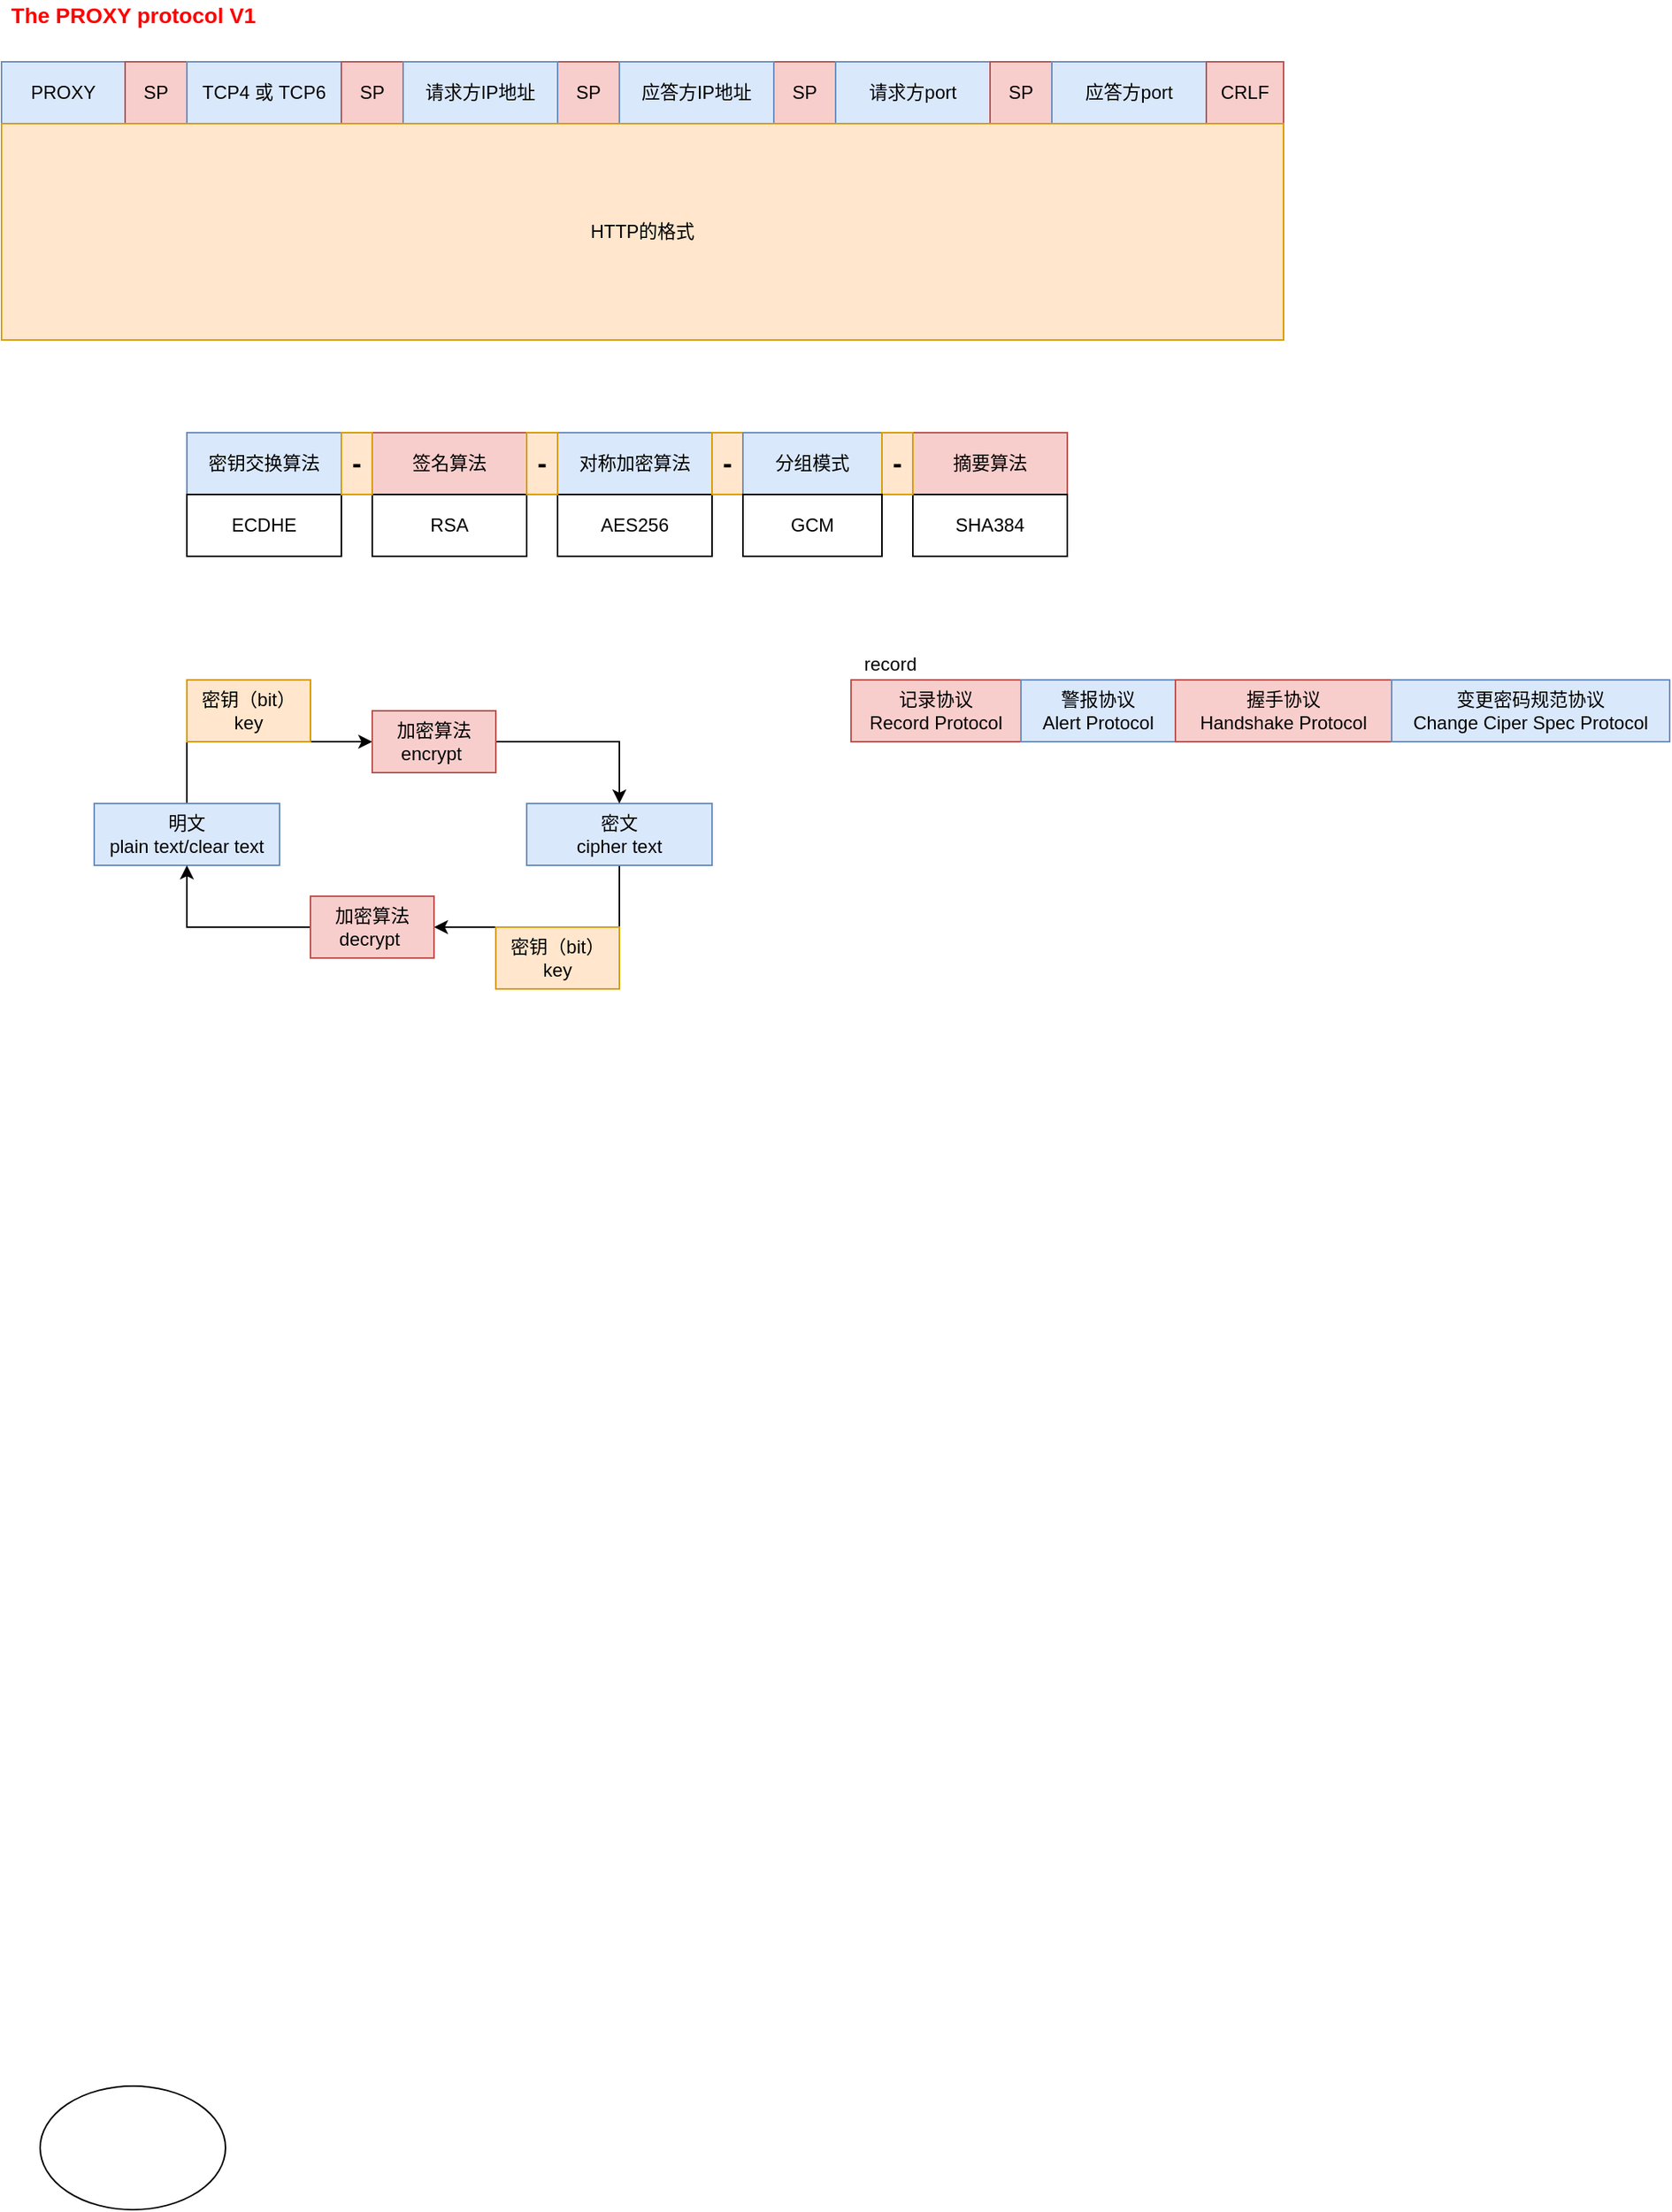 <mxfile version="14.7.3" type="github">
  <diagram id="BQ_XUraueQYO2NuGsHbD" name="第 1 页">
    <mxGraphModel dx="622" dy="577" grid="1" gridSize="10" guides="1" tooltips="1" connect="1" arrows="1" fold="1" page="1" pageScale="1" pageWidth="827" pageHeight="1169" math="0" shadow="0">
      <root>
        <mxCell id="0" />
        <mxCell id="1" parent="0" />
        <mxCell id="EOxAyNvZtww4RezJIQQF-5" value="PROXY" style="rounded=0;whiteSpace=wrap;html=1;fillColor=#dae8fc;strokeColor=#6c8ebf;" parent="1" vertex="1">
          <mxGeometry y="360" width="80" height="40" as="geometry" />
        </mxCell>
        <mxCell id="EOxAyNvZtww4RezJIQQF-6" value="SP" style="rounded=0;whiteSpace=wrap;html=1;fillColor=#f8cecc;strokeColor=#b85450;" parent="1" vertex="1">
          <mxGeometry x="80" y="360" width="40" height="40" as="geometry" />
        </mxCell>
        <mxCell id="nIKiW4B2EEjBLXtnfSZA-4" value="TCP4 或 TCP6" style="rounded=0;whiteSpace=wrap;html=1;fillColor=#dae8fc;strokeColor=#6c8ebf;" parent="1" vertex="1">
          <mxGeometry x="120" y="360" width="100" height="40" as="geometry" />
        </mxCell>
        <mxCell id="nIKiW4B2EEjBLXtnfSZA-5" value="SP" style="rounded=0;whiteSpace=wrap;html=1;fillColor=#f8cecc;strokeColor=#b85450;" parent="1" vertex="1">
          <mxGeometry x="220" y="360" width="40" height="40" as="geometry" />
        </mxCell>
        <mxCell id="nIKiW4B2EEjBLXtnfSZA-6" value="请求方IP地址" style="rounded=0;whiteSpace=wrap;html=1;fillColor=#dae8fc;strokeColor=#6c8ebf;" parent="1" vertex="1">
          <mxGeometry x="260" y="360" width="100" height="40" as="geometry" />
        </mxCell>
        <mxCell id="nIKiW4B2EEjBLXtnfSZA-7" value="SP" style="rounded=0;whiteSpace=wrap;html=1;fillColor=#f8cecc;strokeColor=#b85450;" parent="1" vertex="1">
          <mxGeometry x="360" y="360" width="40" height="40" as="geometry" />
        </mxCell>
        <mxCell id="nIKiW4B2EEjBLXtnfSZA-11" value="请求方IP地址" style="rounded=0;whiteSpace=wrap;html=1;fillColor=#dae8fc;strokeColor=#6c8ebf;" parent="1" vertex="1">
          <mxGeometry x="260" y="360" width="100" height="40" as="geometry" />
        </mxCell>
        <mxCell id="nIKiW4B2EEjBLXtnfSZA-13" value="SP" style="rounded=0;whiteSpace=wrap;html=1;fillColor=#f8cecc;strokeColor=#b85450;" parent="1" vertex="1">
          <mxGeometry x="500" y="360" width="40" height="40" as="geometry" />
        </mxCell>
        <mxCell id="nIKiW4B2EEjBLXtnfSZA-14" value="请求方port" style="rounded=0;whiteSpace=wrap;html=1;fillColor=#dae8fc;strokeColor=#6c8ebf;" parent="1" vertex="1">
          <mxGeometry x="540" y="360" width="100" height="40" as="geometry" />
        </mxCell>
        <mxCell id="nIKiW4B2EEjBLXtnfSZA-15" value="应答方IP地址" style="rounded=0;whiteSpace=wrap;html=1;fillColor=#dae8fc;strokeColor=#6c8ebf;" parent="1" vertex="1">
          <mxGeometry x="400" y="360" width="100" height="40" as="geometry" />
        </mxCell>
        <mxCell id="nIKiW4B2EEjBLXtnfSZA-16" value="SP" style="rounded=0;whiteSpace=wrap;html=1;fillColor=#f8cecc;strokeColor=#b85450;" parent="1" vertex="1">
          <mxGeometry x="640" y="360" width="40" height="40" as="geometry" />
        </mxCell>
        <mxCell id="nIKiW4B2EEjBLXtnfSZA-17" value="应答方port" style="rounded=0;whiteSpace=wrap;html=1;fillColor=#dae8fc;strokeColor=#6c8ebf;" parent="1" vertex="1">
          <mxGeometry x="680" y="360" width="100" height="40" as="geometry" />
        </mxCell>
        <mxCell id="nIKiW4B2EEjBLXtnfSZA-18" value="CRLF" style="rounded=0;whiteSpace=wrap;html=1;fillColor=#f8cecc;strokeColor=#b85450;" parent="1" vertex="1">
          <mxGeometry x="780" y="360" width="50" height="40" as="geometry" />
        </mxCell>
        <mxCell id="nIKiW4B2EEjBLXtnfSZA-19" value="HTTP的格式" style="rounded=0;whiteSpace=wrap;html=1;fillColor=#ffe6cc;strokeColor=#d79b00;" parent="1" vertex="1">
          <mxGeometry y="400" width="830" height="140" as="geometry" />
        </mxCell>
        <mxCell id="nIKiW4B2EEjBLXtnfSZA-20" value="&lt;b&gt;&lt;font style=&quot;font-size: 14px&quot; color=&quot;#ff0000&quot;&gt;The PROXY protocol V1&lt;/font&gt;&lt;/b&gt;" style="text;html=1;align=center;verticalAlign=middle;resizable=0;points=[];autosize=1;strokeColor=none;" parent="1" vertex="1">
          <mxGeometry y="320" width="170" height="20" as="geometry" />
        </mxCell>
        <mxCell id="KrxlsapzaV7YneJ8UCfw-1" value="密钥交换算法" style="rounded=0;whiteSpace=wrap;html=1;fillColor=#dae8fc;strokeColor=#6c8ebf;" parent="1" vertex="1">
          <mxGeometry x="120" y="600" width="100" height="40" as="geometry" />
        </mxCell>
        <mxCell id="KrxlsapzaV7YneJ8UCfw-2" value="签名算法" style="rounded=0;whiteSpace=wrap;html=1;fillColor=#f8cecc;strokeColor=#b85450;" parent="1" vertex="1">
          <mxGeometry x="240" y="600" width="100" height="40" as="geometry" />
        </mxCell>
        <mxCell id="KrxlsapzaV7YneJ8UCfw-3" value="对称加密算法" style="rounded=0;whiteSpace=wrap;html=1;fillColor=#dae8fc;strokeColor=#6c8ebf;" parent="1" vertex="1">
          <mxGeometry x="360" y="600" width="100" height="40" as="geometry" />
        </mxCell>
        <mxCell id="KrxlsapzaV7YneJ8UCfw-4" value="摘要算法" style="rounded=0;whiteSpace=wrap;html=1;fillColor=#f8cecc;strokeColor=#b85450;" parent="1" vertex="1">
          <mxGeometry x="590" y="600" width="100" height="40" as="geometry" />
        </mxCell>
        <mxCell id="KrxlsapzaV7YneJ8UCfw-5" value="ECDHE" style="rounded=0;whiteSpace=wrap;html=1;" parent="1" vertex="1">
          <mxGeometry x="120" y="640" width="100" height="40" as="geometry" />
        </mxCell>
        <mxCell id="KrxlsapzaV7YneJ8UCfw-6" value="RSA" style="rounded=0;whiteSpace=wrap;html=1;" parent="1" vertex="1">
          <mxGeometry x="240" y="640" width="100" height="40" as="geometry" />
        </mxCell>
        <mxCell id="KrxlsapzaV7YneJ8UCfw-7" value="AES256" style="rounded=0;whiteSpace=wrap;html=1;" parent="1" vertex="1">
          <mxGeometry x="360" y="640" width="100" height="40" as="geometry" />
        </mxCell>
        <mxCell id="KrxlsapzaV7YneJ8UCfw-8" value="SHA384" style="rounded=0;whiteSpace=wrap;html=1;" parent="1" vertex="1">
          <mxGeometry x="590" y="640" width="100" height="40" as="geometry" />
        </mxCell>
        <mxCell id="KrxlsapzaV7YneJ8UCfw-9" value="&lt;b&gt;&lt;font style=&quot;font-size: 18px&quot;&gt;-&lt;/font&gt;&lt;/b&gt;" style="rounded=0;whiteSpace=wrap;html=1;fillColor=#ffe6cc;strokeColor=#d79b00;" parent="1" vertex="1">
          <mxGeometry x="220" y="600" width="20" height="40" as="geometry" />
        </mxCell>
        <mxCell id="KrxlsapzaV7YneJ8UCfw-10" value="&lt;b&gt;&lt;font style=&quot;font-size: 18px&quot;&gt;-&lt;/font&gt;&lt;/b&gt;" style="rounded=0;whiteSpace=wrap;html=1;fillColor=#ffe6cc;strokeColor=#d79b00;" parent="1" vertex="1">
          <mxGeometry x="340" y="600" width="20" height="40" as="geometry" />
        </mxCell>
        <mxCell id="KrxlsapzaV7YneJ8UCfw-11" value="&lt;b&gt;&lt;font style=&quot;font-size: 18px&quot;&gt;-&lt;/font&gt;&lt;/b&gt;" style="rounded=0;whiteSpace=wrap;html=1;fillColor=#ffe6cc;strokeColor=#d79b00;" parent="1" vertex="1">
          <mxGeometry x="460" y="600" width="20" height="40" as="geometry" />
        </mxCell>
        <mxCell id="KrxlsapzaV7YneJ8UCfw-12" value="分组模式" style="rounded=0;whiteSpace=wrap;html=1;fillColor=#dae8fc;strokeColor=#6c8ebf;" parent="1" vertex="1">
          <mxGeometry x="480" y="600" width="90" height="40" as="geometry" />
        </mxCell>
        <mxCell id="KrxlsapzaV7YneJ8UCfw-13" value="&lt;b&gt;&lt;font style=&quot;font-size: 18px&quot;&gt;-&lt;/font&gt;&lt;/b&gt;" style="rounded=0;whiteSpace=wrap;html=1;fillColor=#ffe6cc;strokeColor=#d79b00;" parent="1" vertex="1">
          <mxGeometry x="570" y="600" width="20" height="40" as="geometry" />
        </mxCell>
        <mxCell id="KrxlsapzaV7YneJ8UCfw-14" value="GCM" style="rounded=0;whiteSpace=wrap;html=1;" parent="1" vertex="1">
          <mxGeometry x="480" y="640" width="90" height="40" as="geometry" />
        </mxCell>
        <mxCell id="PXkahkKQJdrLHm0AiFqw-11" style="edgeStyle=orthogonalEdgeStyle;rounded=0;orthogonalLoop=1;jettySize=auto;html=1;entryX=0;entryY=0.5;entryDx=0;entryDy=0;exitX=0.5;exitY=0;exitDx=0;exitDy=0;" parent="1" source="KrxlsapzaV7YneJ8UCfw-15" target="KrxlsapzaV7YneJ8UCfw-17" edge="1">
          <mxGeometry relative="1" as="geometry" />
        </mxCell>
        <mxCell id="KrxlsapzaV7YneJ8UCfw-15" value="明文&lt;br&gt;plain text/clear text" style="rounded=0;whiteSpace=wrap;html=1;fillColor=#dae8fc;strokeColor=#6c8ebf;" parent="1" vertex="1">
          <mxGeometry x="60" y="840" width="120" height="40" as="geometry" />
        </mxCell>
        <mxCell id="PXkahkKQJdrLHm0AiFqw-8" style="edgeStyle=orthogonalEdgeStyle;rounded=0;orthogonalLoop=1;jettySize=auto;html=1;exitX=0.5;exitY=1;exitDx=0;exitDy=0;entryX=1;entryY=0.5;entryDx=0;entryDy=0;" parent="1" source="KrxlsapzaV7YneJ8UCfw-16" target="KrxlsapzaV7YneJ8UCfw-20" edge="1">
          <mxGeometry relative="1" as="geometry" />
        </mxCell>
        <mxCell id="KrxlsapzaV7YneJ8UCfw-16" value="密文&lt;br&gt;cipher text" style="rounded=0;whiteSpace=wrap;html=1;fillColor=#dae8fc;strokeColor=#6c8ebf;" parent="1" vertex="1">
          <mxGeometry x="340" y="840" width="120" height="40" as="geometry" />
        </mxCell>
        <mxCell id="PXkahkKQJdrLHm0AiFqw-7" style="edgeStyle=orthogonalEdgeStyle;rounded=0;orthogonalLoop=1;jettySize=auto;html=1;entryX=0.5;entryY=0;entryDx=0;entryDy=0;" parent="1" source="KrxlsapzaV7YneJ8UCfw-17" target="KrxlsapzaV7YneJ8UCfw-16" edge="1">
          <mxGeometry relative="1" as="geometry" />
        </mxCell>
        <mxCell id="KrxlsapzaV7YneJ8UCfw-17" value="加密算法&lt;br&gt;encrypt&amp;nbsp;" style="rounded=0;whiteSpace=wrap;html=1;fillColor=#f8cecc;strokeColor=#b85450;" parent="1" vertex="1">
          <mxGeometry x="240" y="780" width="80" height="40" as="geometry" />
        </mxCell>
        <mxCell id="PXkahkKQJdrLHm0AiFqw-5" style="edgeStyle=orthogonalEdgeStyle;rounded=0;orthogonalLoop=1;jettySize=auto;html=1;exitX=0;exitY=0.5;exitDx=0;exitDy=0;entryX=0.5;entryY=1;entryDx=0;entryDy=0;" parent="1" source="KrxlsapzaV7YneJ8UCfw-20" target="KrxlsapzaV7YneJ8UCfw-15" edge="1">
          <mxGeometry relative="1" as="geometry">
            <mxPoint x="110" y="880" as="targetPoint" />
          </mxGeometry>
        </mxCell>
        <mxCell id="KrxlsapzaV7YneJ8UCfw-20" value="加密算法&lt;br&gt;decrypt&amp;nbsp;" style="rounded=0;whiteSpace=wrap;html=1;fillColor=#f8cecc;strokeColor=#b85450;" parent="1" vertex="1">
          <mxGeometry x="200" y="900" width="80" height="40" as="geometry" />
        </mxCell>
        <mxCell id="PXkahkKQJdrLHm0AiFqw-3" value="密钥（bit）&lt;br&gt;key" style="rounded=0;whiteSpace=wrap;html=1;fillColor=#ffe6cc;strokeColor=#d79b00;" parent="1" vertex="1">
          <mxGeometry x="120" y="760" width="80" height="40" as="geometry" />
        </mxCell>
        <mxCell id="PXkahkKQJdrLHm0AiFqw-12" value="密钥（bit）&lt;br&gt;key" style="rounded=0;whiteSpace=wrap;html=1;fillColor=#ffe6cc;strokeColor=#d79b00;" parent="1" vertex="1">
          <mxGeometry x="320" y="920" width="80" height="40" as="geometry" />
        </mxCell>
        <mxCell id="PXkahkKQJdrLHm0AiFqw-14" value="" style="ellipse;whiteSpace=wrap;html=1;" parent="1" vertex="1">
          <mxGeometry x="25" y="1670" width="120" height="80" as="geometry" />
        </mxCell>
        <mxCell id="Qjyct_OTCqdcT8a4_vZE-1" value="记录协议&lt;br&gt;Record Protocol" style="rounded=0;whiteSpace=wrap;html=1;fillColor=#f8cecc;strokeColor=#b85450;" vertex="1" parent="1">
          <mxGeometry x="550" y="760" width="110" height="40" as="geometry" />
        </mxCell>
        <mxCell id="Qjyct_OTCqdcT8a4_vZE-2" value="警报协议&lt;br&gt;Alert Protocol" style="rounded=0;whiteSpace=wrap;html=1;fillColor=#dae8fc;strokeColor=#6c8ebf;" vertex="1" parent="1">
          <mxGeometry x="660" y="760" width="100" height="40" as="geometry" />
        </mxCell>
        <mxCell id="Qjyct_OTCqdcT8a4_vZE-3" value="握手协议&lt;br&gt;Handshake Protocol" style="rounded=0;whiteSpace=wrap;html=1;fillColor=#f8cecc;strokeColor=#b85450;" vertex="1" parent="1">
          <mxGeometry x="760" y="760" width="140" height="40" as="geometry" />
        </mxCell>
        <mxCell id="Qjyct_OTCqdcT8a4_vZE-4" value="变更密码规范协议&lt;br&gt;Change Ciper Spec Protocol" style="rounded=0;whiteSpace=wrap;html=1;fillColor=#dae8fc;strokeColor=#6c8ebf;" vertex="1" parent="1">
          <mxGeometry x="900" y="760" width="180" height="40" as="geometry" />
        </mxCell>
        <mxCell id="Qjyct_OTCqdcT8a4_vZE-5" value="record" style="text;html=1;align=center;verticalAlign=middle;resizable=0;points=[];autosize=1;strokeColor=none;" vertex="1" parent="1">
          <mxGeometry x="550" y="740" width="50" height="20" as="geometry" />
        </mxCell>
      </root>
    </mxGraphModel>
  </diagram>
</mxfile>
